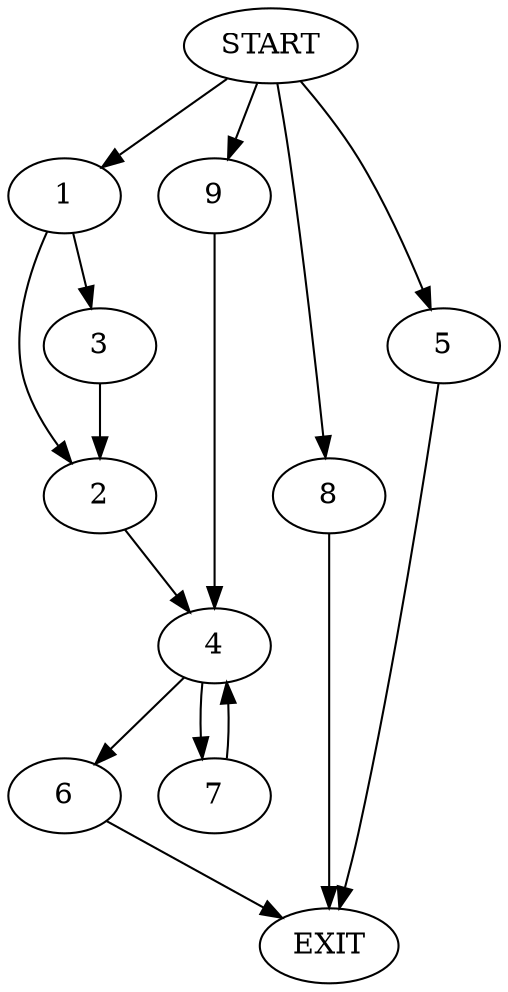 digraph {
0 [label="START"]
10 [label="EXIT"]
0 -> 1
1 -> 2
1 -> 3
2 -> 4
3 -> 2
0 -> 5
5 -> 10
4 -> 6
4 -> 7
0 -> 8
8 -> 10
7 -> 4
6 -> 10
0 -> 9
9 -> 4
}
